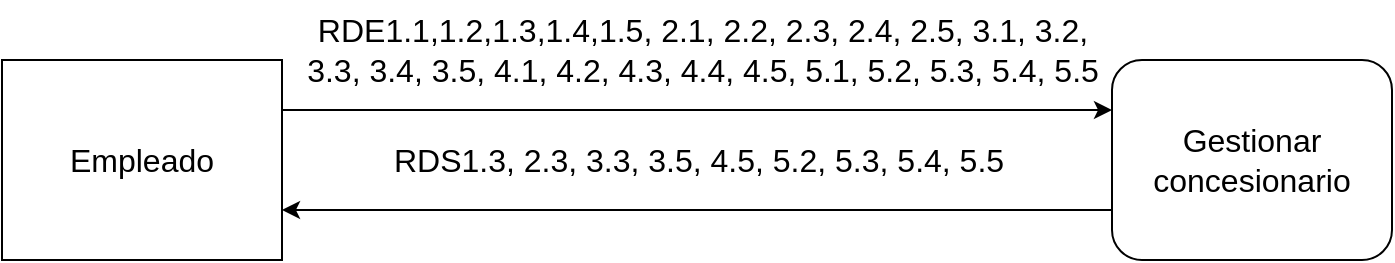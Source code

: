 <mxfile version="20.4.0" type="device"><diagram id="VshLb4roOiQgXCUtiOgi" name="Página-1"><mxGraphModel dx="1364" dy="793" grid="1" gridSize="10" guides="1" tooltips="1" connect="1" arrows="1" fold="1" page="1" pageScale="1" pageWidth="1169" pageHeight="827" math="0" shadow="0"><root><mxCell id="0"/><mxCell id="1" parent="0"/><mxCell id="cYHOos_tdBffoFYihmdq-3" style="edgeStyle=orthogonalEdgeStyle;rounded=0;orthogonalLoop=1;jettySize=auto;html=1;exitX=1;exitY=0.25;exitDx=0;exitDy=0;entryX=0;entryY=0.25;entryDx=0;entryDy=0;fontSize=16;" parent="1" source="cYHOos_tdBffoFYihmdq-1" target="cYHOos_tdBffoFYihmdq-2" edge="1"><mxGeometry relative="1" as="geometry"/></mxCell><mxCell id="cYHOos_tdBffoFYihmdq-1" value="&lt;font style=&quot;font-size: 16px;&quot;&gt;Empleado&lt;/font&gt;" style="rounded=0;whiteSpace=wrap;html=1;" parent="1" vertex="1"><mxGeometry x="237" y="180" width="140" height="100" as="geometry"/></mxCell><mxCell id="cYHOos_tdBffoFYihmdq-4" style="edgeStyle=orthogonalEdgeStyle;rounded=0;orthogonalLoop=1;jettySize=auto;html=1;exitX=0;exitY=0.75;exitDx=0;exitDy=0;entryX=1;entryY=0.75;entryDx=0;entryDy=0;fontSize=16;" parent="1" source="cYHOos_tdBffoFYihmdq-2" target="cYHOos_tdBffoFYihmdq-1" edge="1"><mxGeometry relative="1" as="geometry"/></mxCell><mxCell id="cYHOos_tdBffoFYihmdq-2" value="&lt;font style=&quot;font-size: 16px;&quot;&gt;Gestionar concesionario&lt;/font&gt;" style="rounded=1;whiteSpace=wrap;html=1;" parent="1" vertex="1"><mxGeometry x="792" y="180" width="140" height="100" as="geometry"/></mxCell><mxCell id="cYHOos_tdBffoFYihmdq-5" value="&lt;div&gt;RDE1.1,1.2,1.3,1.4,1.5, 2.1, 2.2, 2.3, 2.4, 2.5, 3.1, 3.2,&lt;/div&gt;&lt;div&gt;3.3, 3.4, 3.5, 4.1, 4.2, 4.3, 4.4, 4.5, 5.1, 5.2, 5.3, 5.4, 5.5&lt;/div&gt;" style="text;html=1;align=center;verticalAlign=middle;resizable=0;points=[];autosize=1;strokeColor=none;fillColor=none;fontSize=16;" parent="1" vertex="1"><mxGeometry x="377" y="150" width="420" height="50" as="geometry"/></mxCell><mxCell id="cYHOos_tdBffoFYihmdq-6" value="RDS1.3, 2.3, 3.3, 3.5, 4.5, 5.2, 5.3, 5.4, 5.5" style="text;html=1;align=center;verticalAlign=middle;resizable=0;points=[];autosize=1;strokeColor=none;fillColor=none;fontSize=16;" parent="1" vertex="1"><mxGeometry x="419.5" y="215" width="330" height="30" as="geometry"/></mxCell></root></mxGraphModel></diagram></mxfile>